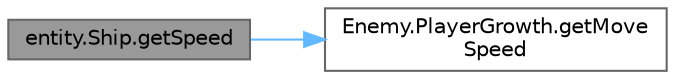 digraph "entity.Ship.getSpeed"
{
 // LATEX_PDF_SIZE
  bgcolor="transparent";
  edge [fontname=Helvetica,fontsize=10,labelfontname=Helvetica,labelfontsize=10];
  node [fontname=Helvetica,fontsize=10,shape=box,height=0.2,width=0.4];
  rankdir="LR";
  Node1 [id="Node000001",label="entity.Ship.getSpeed",height=0.2,width=0.4,color="gray40", fillcolor="grey60", style="filled", fontcolor="black",tooltip="Getter for the ship's speed."];
  Node1 -> Node2 [id="edge1_Node000001_Node000002",color="steelblue1",style="solid",tooltip=" "];
  Node2 [id="Node000002",label="Enemy.PlayerGrowth.getMove\lSpeed",height=0.2,width=0.4,color="grey40", fillcolor="white", style="filled",URL="$class_enemy_1_1_player_growth.html#ae6396c147b3b5b7b332ac92119f3707d",tooltip=" "];
}
